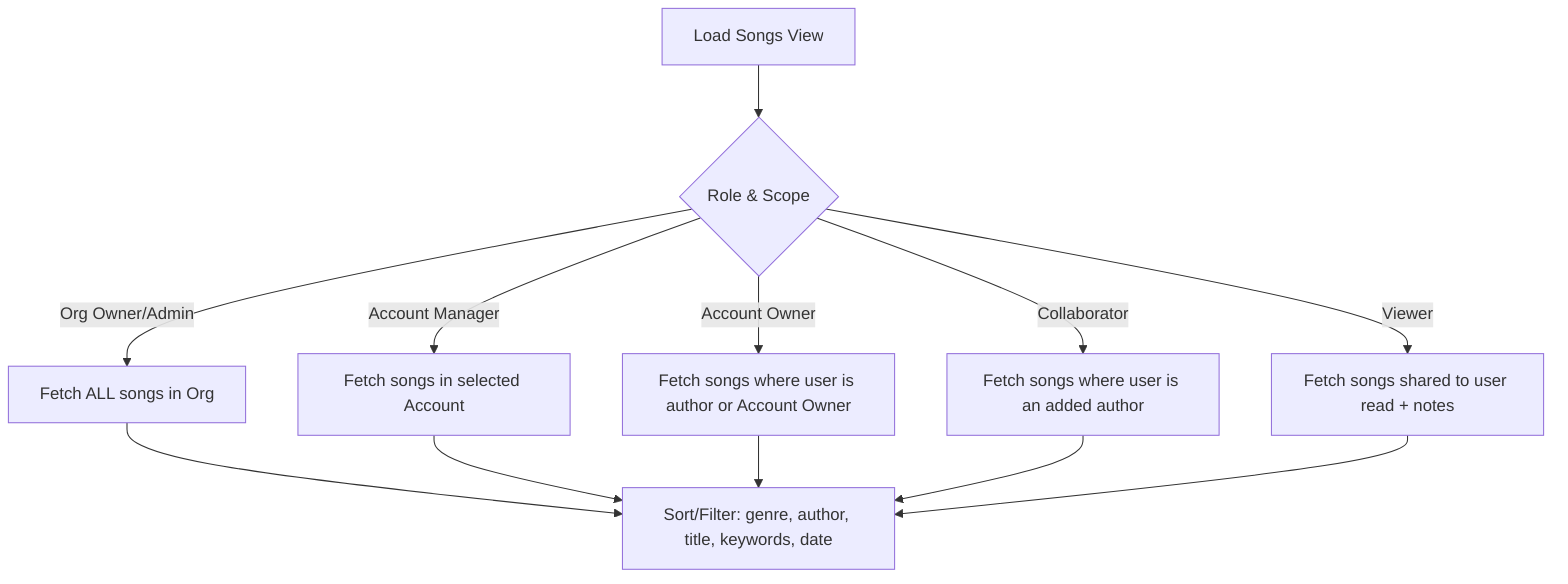 flowchart TD
  A[Load Songs View] --> B{Role & Scope}
  B -->|Org Owner/Admin| C[Fetch ALL songs in Org]
  B -->|Account Manager| D[Fetch songs in selected Account]
  B -->|Account Owner| E[Fetch songs where user is author or Account Owner]
  B -->|Collaborator| F[Fetch songs where user is an added author]
  B -->|Viewer| G[Fetch songs shared to user read + notes]

  C --> H[Sort/Filter: genre, author, title, keywords, date]
  D --> H
  E --> H
  F --> H
  G --> H